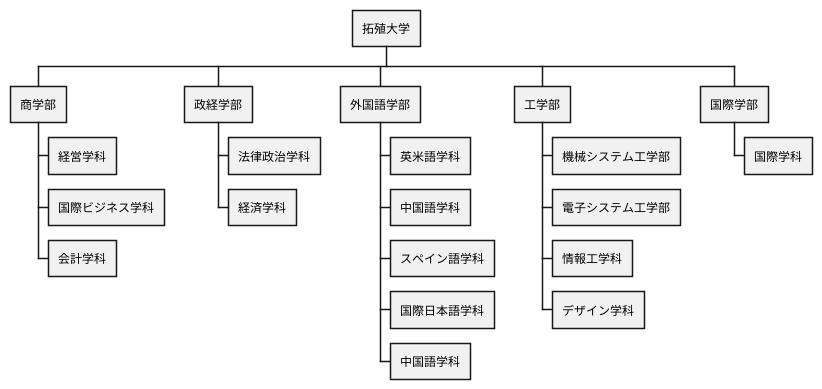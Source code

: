 @startwbs ex02
* 拓殖大学
** 商学部
*** 経営学科
*** 国際ビジネス学科
*** 会計学科
** 政経学部
*** 法律政治学科
*** 経済学科
** 外国語学部
*** 英米語学科
*** 中国語学科
*** スペイン語学科
*** 国際日本語学科
*** 中国語学科
** 工学部
*** 機械システム工学部
*** 電子システム工学部
*** 情報工学科
*** デザイン学科
** 国際学部
*** 国際学科
@endwbs
